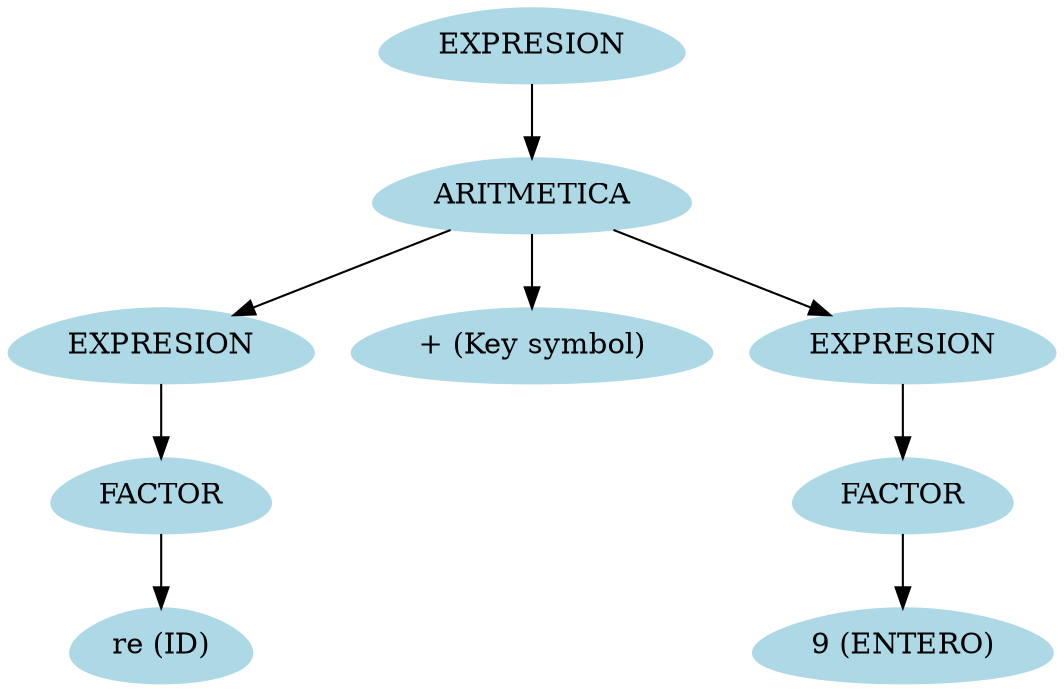 digraph grafo{
node [shape = egg];
9343812[label="EXPRESION", style = filled, color = lightblue];
17818390[label="ARITMETICA", style = filled, color = lightblue];
9343812->17818390;
63630067[label="EXPRESION", style = filled, color = lightblue];
17818390->63630067;
44780731[label="FACTOR", style = filled, color = lightblue];
63630067->44780731;
1867017[label="re (ID)", style = filled, color = lightblue];
44780731->1867017;
16906910[label="+ (Key symbol)", style = filled, color = lightblue];
17818390->16906910;
22613453[label="EXPRESION", style = filled, color = lightblue];
17818390->22613453;
10972427[label="FACTOR", style = filled, color = lightblue];
22613453->10972427;
23997172[label="9 (ENTERO)", style = filled, color = lightblue];
10972427->23997172;
}
